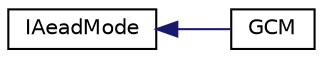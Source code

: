digraph "Graphical Class Hierarchy"
{
 // LATEX_PDF_SIZE
  edge [fontname="Helvetica",fontsize="10",labelfontname="Helvetica",labelfontsize="10"];
  node [fontname="Helvetica",fontsize="10",shape=record];
  rankdir="LR";
  Node0 [label="IAeadMode",height=0.2,width=0.4,color="black", fillcolor="white", style="filled",URL="$class_i_aead_mode.html",tooltip="An AEAD block-cipher mode virtual interface class."];
  Node0 -> Node1 [dir="back",color="midnightblue",fontsize="10",style="solid",fontname="Helvetica"];
  Node1 [label="GCM",height=0.2,width=0.4,color="black", fillcolor="white", style="filled",URL="$class_g_c_m.html",tooltip="GCM: A Galois/Counter Authenticated block cipher mode"];
}
